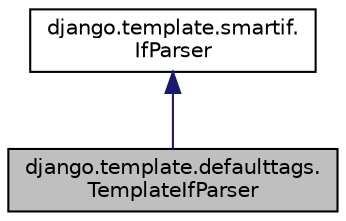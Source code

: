 digraph "django.template.defaulttags.TemplateIfParser"
{
 // LATEX_PDF_SIZE
  edge [fontname="Helvetica",fontsize="10",labelfontname="Helvetica",labelfontsize="10"];
  node [fontname="Helvetica",fontsize="10",shape=record];
  Node1 [label="django.template.defaulttags.\lTemplateIfParser",height=0.2,width=0.4,color="black", fillcolor="grey75", style="filled", fontcolor="black",tooltip=" "];
  Node2 -> Node1 [dir="back",color="midnightblue",fontsize="10",style="solid",fontname="Helvetica"];
  Node2 [label="django.template.smartif.\lIfParser",height=0.2,width=0.4,color="black", fillcolor="white", style="filled",URL="$classdjango_1_1template_1_1smartif_1_1_if_parser.html",tooltip=" "];
}
